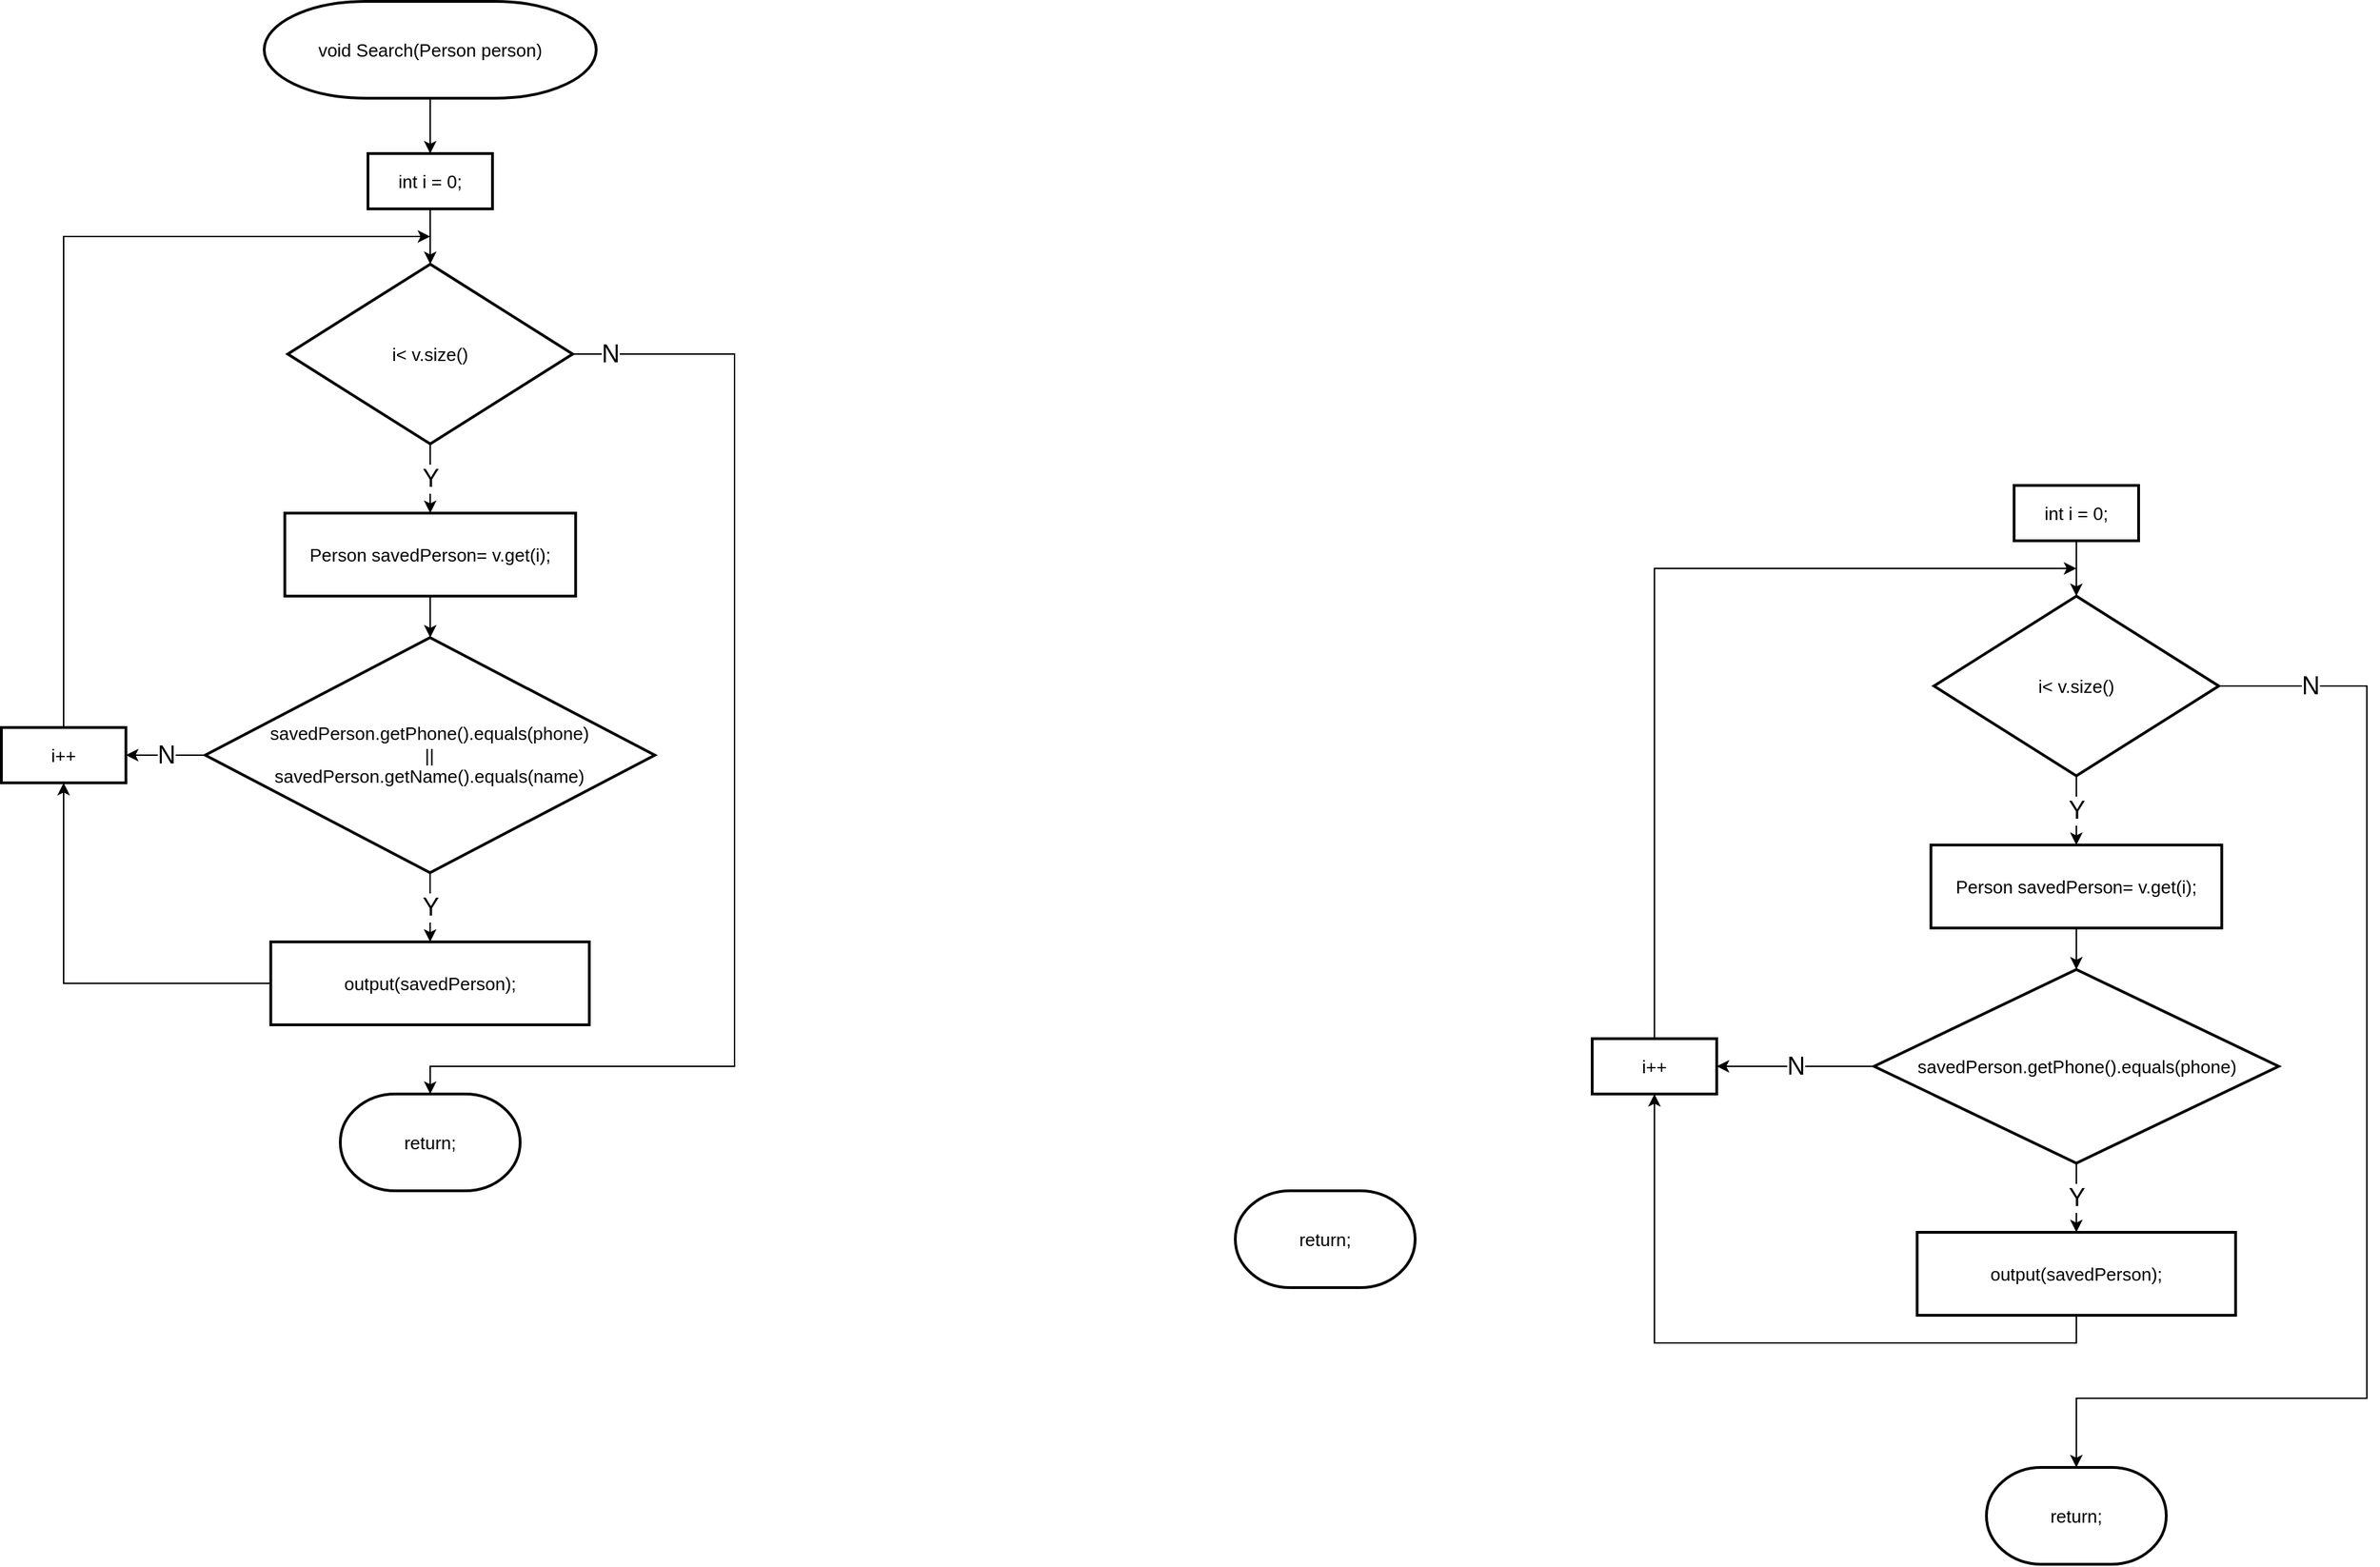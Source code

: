 <mxfile version="14.4.8" type="github">
  <diagram id="C5RBs43oDa-KdzZeNtuy" name="Page-1">
    <mxGraphModel dx="1673" dy="934" grid="1" gridSize="10" guides="1" tooltips="1" connect="1" arrows="1" fold="1" page="1" pageScale="1" pageWidth="1654" pageHeight="2336" math="0" shadow="0">
      <root>
        <mxCell id="WIyWlLk6GJQsqaUBKTNV-0" />
        <mxCell id="WIyWlLk6GJQsqaUBKTNV-1" parent="WIyWlLk6GJQsqaUBKTNV-0" />
        <mxCell id="5mgAognZ_FNwbxcrLrHd-68" style="edgeStyle=orthogonalEdgeStyle;rounded=0;orthogonalLoop=1;jettySize=auto;html=1;entryX=0.5;entryY=1;entryDx=0;entryDy=0;fontSize=18;" edge="1" parent="WIyWlLk6GJQsqaUBKTNV-1" source="_8A0RdiCuzYZlv76x9rI-3" target="vujPfZUQDCQlnBkyloqH-31">
          <mxGeometry relative="1" as="geometry" />
        </mxCell>
        <mxCell id="_8A0RdiCuzYZlv76x9rI-3" value="output(savedPerson);" style="rounded=1;whiteSpace=wrap;html=1;absoluteArcSize=1;arcSize=0;strokeWidth=2;fontSize=13;" parent="WIyWlLk6GJQsqaUBKTNV-1" vertex="1">
          <mxGeometry x="284.75" y="1050" width="230.25" height="60" as="geometry" />
        </mxCell>
        <mxCell id="vujPfZUQDCQlnBkyloqH-1" value="return;" style="strokeWidth=2;html=1;shape=mxgraph.flowchart.terminator;whiteSpace=wrap;fontSize=13;" parent="WIyWlLk6GJQsqaUBKTNV-1" vertex="1">
          <mxGeometry x="335.01" y="1160" width="130" height="70" as="geometry" />
        </mxCell>
        <mxCell id="FMnMa_1F6o-aGxMzG5Tt-18" value="Y" style="edgeStyle=orthogonalEdgeStyle;rounded=0;orthogonalLoop=1;jettySize=auto;html=1;exitX=0.5;exitY=1;exitDx=0;exitDy=0;exitPerimeter=0;entryX=0.5;entryY=0;entryDx=0;entryDy=0;fontSize=18;" parent="WIyWlLk6GJQsqaUBKTNV-1" source="vujPfZUQDCQlnBkyloqH-9" target="FMnMa_1F6o-aGxMzG5Tt-14" edge="1">
          <mxGeometry relative="1" as="geometry" />
        </mxCell>
        <mxCell id="5mgAognZ_FNwbxcrLrHd-67" value="N" style="edgeStyle=orthogonalEdgeStyle;rounded=0;orthogonalLoop=1;jettySize=auto;html=1;entryX=0.5;entryY=0;entryDx=0;entryDy=0;entryPerimeter=0;fontSize=18;" edge="1" parent="WIyWlLk6GJQsqaUBKTNV-1" source="vujPfZUQDCQlnBkyloqH-9" target="vujPfZUQDCQlnBkyloqH-1">
          <mxGeometry x="-0.938" relative="1" as="geometry">
            <Array as="points">
              <mxPoint x="620" y="625" />
              <mxPoint x="620" y="1140" />
              <mxPoint x="400" y="1140" />
            </Array>
            <mxPoint as="offset" />
          </mxGeometry>
        </mxCell>
        <mxCell id="vujPfZUQDCQlnBkyloqH-9" value="i&amp;lt; v.size()" style="strokeWidth=2;html=1;shape=mxgraph.flowchart.decision;whiteSpace=wrap;fontSize=13;" parent="WIyWlLk6GJQsqaUBKTNV-1" vertex="1">
          <mxGeometry x="297.01" y="560" width="206" height="130" as="geometry" />
        </mxCell>
        <mxCell id="vujPfZUQDCQlnBkyloqH-20" style="edgeStyle=orthogonalEdgeStyle;rounded=0;orthogonalLoop=1;jettySize=auto;html=1;exitX=0.5;exitY=1;exitDx=0;exitDy=0;entryX=0.5;entryY=0;entryDx=0;entryDy=0;entryPerimeter=0;fontSize=13;" parent="WIyWlLk6GJQsqaUBKTNV-1" source="vujPfZUQDCQlnBkyloqH-14" target="vujPfZUQDCQlnBkyloqH-9" edge="1">
          <mxGeometry relative="1" as="geometry">
            <mxPoint x="400.01" y="510" as="sourcePoint" />
          </mxGeometry>
        </mxCell>
        <mxCell id="vujPfZUQDCQlnBkyloqH-14" value="int i = 0;" style="rounded=1;whiteSpace=wrap;html=1;absoluteArcSize=1;arcSize=0;strokeWidth=2;fontSize=13;" parent="WIyWlLk6GJQsqaUBKTNV-1" vertex="1">
          <mxGeometry x="355.01" y="480" width="90" height="40" as="geometry" />
        </mxCell>
        <mxCell id="vujPfZUQDCQlnBkyloqH-33" style="edgeStyle=orthogonalEdgeStyle;rounded=0;orthogonalLoop=1;jettySize=auto;html=1;fontSize=13;" parent="WIyWlLk6GJQsqaUBKTNV-1" source="vujPfZUQDCQlnBkyloqH-31" edge="1">
          <mxGeometry relative="1" as="geometry">
            <Array as="points">
              <mxPoint x="135" y="540" />
            </Array>
            <mxPoint x="400" y="540" as="targetPoint" />
          </mxGeometry>
        </mxCell>
        <mxCell id="vujPfZUQDCQlnBkyloqH-31" value="i++" style="rounded=1;whiteSpace=wrap;html=1;absoluteArcSize=1;arcSize=0;strokeWidth=2;fontSize=13;" parent="WIyWlLk6GJQsqaUBKTNV-1" vertex="1">
          <mxGeometry x="90" y="895" width="90" height="40" as="geometry" />
        </mxCell>
        <mxCell id="FMnMa_1F6o-aGxMzG5Tt-19" style="edgeStyle=orthogonalEdgeStyle;rounded=0;orthogonalLoop=1;jettySize=auto;html=1;exitX=0.5;exitY=1;exitDx=0;exitDy=0;entryX=0.5;entryY=0;entryDx=0;entryDy=0;entryPerimeter=0;fontSize=13;" parent="WIyWlLk6GJQsqaUBKTNV-1" source="FMnMa_1F6o-aGxMzG5Tt-14" edge="1">
          <mxGeometry relative="1" as="geometry">
            <mxPoint x="400.02" y="830" as="targetPoint" />
          </mxGeometry>
        </mxCell>
        <mxCell id="FMnMa_1F6o-aGxMzG5Tt-14" value="Person savedPerson= v.get(i);" style="rounded=1;whiteSpace=wrap;html=1;absoluteArcSize=1;arcSize=0;strokeWidth=2;fontSize=13;" parent="WIyWlLk6GJQsqaUBKTNV-1" vertex="1">
          <mxGeometry x="294.88" y="740" width="210.25" height="60" as="geometry" />
        </mxCell>
        <mxCell id="5mgAognZ_FNwbxcrLrHd-69" value="" style="edgeStyle=orthogonalEdgeStyle;rounded=0;orthogonalLoop=1;jettySize=auto;html=1;fontSize=18;" edge="1" parent="WIyWlLk6GJQsqaUBKTNV-1" source="FMnMa_1F6o-aGxMzG5Tt-15" target="vujPfZUQDCQlnBkyloqH-14">
          <mxGeometry relative="1" as="geometry" />
        </mxCell>
        <mxCell id="FMnMa_1F6o-aGxMzG5Tt-15" value="&lt;span style=&quot;text-align: left ; font-size: 13px&quot;&gt;void Search(Person person)&lt;/span&gt;" style="strokeWidth=2;html=1;shape=mxgraph.flowchart.terminator;whiteSpace=wrap;fontSize=13;" parent="WIyWlLk6GJQsqaUBKTNV-1" vertex="1">
          <mxGeometry x="280" y="370" width="240" height="70" as="geometry" />
        </mxCell>
        <mxCell id="5mgAognZ_FNwbxcrLrHd-8" value="return;" style="strokeWidth=2;html=1;shape=mxgraph.flowchart.terminator;whiteSpace=wrap;fontSize=13;" vertex="1" parent="WIyWlLk6GJQsqaUBKTNV-1">
          <mxGeometry x="982" y="1230" width="130" height="70" as="geometry" />
        </mxCell>
        <mxCell id="5mgAognZ_FNwbxcrLrHd-65" value="Y" style="edgeStyle=orthogonalEdgeStyle;rounded=0;orthogonalLoop=1;jettySize=auto;html=1;fontSize=18;" edge="1" parent="WIyWlLk6GJQsqaUBKTNV-1" source="5mgAognZ_FNwbxcrLrHd-22" target="_8A0RdiCuzYZlv76x9rI-3">
          <mxGeometry relative="1" as="geometry" />
        </mxCell>
        <mxCell id="5mgAognZ_FNwbxcrLrHd-66" value="N" style="edgeStyle=orthogonalEdgeStyle;rounded=0;orthogonalLoop=1;jettySize=auto;html=1;fontSize=18;" edge="1" parent="WIyWlLk6GJQsqaUBKTNV-1" source="5mgAognZ_FNwbxcrLrHd-22" target="vujPfZUQDCQlnBkyloqH-31">
          <mxGeometry relative="1" as="geometry" />
        </mxCell>
        <mxCell id="5mgAognZ_FNwbxcrLrHd-22" value="savedPerson.getPhone().equals(&lt;span style=&quot;text-align: left&quot;&gt;phone&lt;/span&gt;)&lt;br&gt;||&lt;br&gt;savedPerson.getName().equals(name)" style="strokeWidth=2;html=1;shape=mxgraph.flowchart.decision;whiteSpace=wrap;fontSize=13;" vertex="1" parent="WIyWlLk6GJQsqaUBKTNV-1">
          <mxGeometry x="237.38" y="830" width="324.99" height="170" as="geometry" />
        </mxCell>
        <mxCell id="5mgAognZ_FNwbxcrLrHd-23" style="edgeStyle=orthogonalEdgeStyle;rounded=0;orthogonalLoop=1;jettySize=auto;html=1;exitX=0.5;exitY=1;exitDx=0;exitDy=0;entryX=0.5;entryY=1;entryDx=0;entryDy=0;fontSize=13;" edge="1" parent="WIyWlLk6GJQsqaUBKTNV-1" source="5mgAognZ_FNwbxcrLrHd-24" target="5mgAognZ_FNwbxcrLrHd-35">
          <mxGeometry relative="1" as="geometry" />
        </mxCell>
        <mxCell id="5mgAognZ_FNwbxcrLrHd-24" value="output(savedPerson);" style="rounded=1;whiteSpace=wrap;html=1;absoluteArcSize=1;arcSize=0;strokeWidth=2;fontSize=13;" vertex="1" parent="WIyWlLk6GJQsqaUBKTNV-1">
          <mxGeometry x="1474.88" y="1260" width="230.25" height="60" as="geometry" />
        </mxCell>
        <mxCell id="5mgAognZ_FNwbxcrLrHd-25" value="Y" style="edgeStyle=orthogonalEdgeStyle;rounded=0;orthogonalLoop=1;jettySize=auto;html=1;exitX=0.5;exitY=1;exitDx=0;exitDy=0;exitPerimeter=0;entryX=0.5;entryY=0;entryDx=0;entryDy=0;fontSize=18;" edge="1" parent="WIyWlLk6GJQsqaUBKTNV-1" source="5mgAognZ_FNwbxcrLrHd-27" target="5mgAognZ_FNwbxcrLrHd-24">
          <mxGeometry relative="1" as="geometry" />
        </mxCell>
        <mxCell id="5mgAognZ_FNwbxcrLrHd-26" value="N" style="edgeStyle=orthogonalEdgeStyle;rounded=0;orthogonalLoop=1;jettySize=auto;html=1;entryX=1;entryY=0.5;entryDx=0;entryDy=0;fontSize=18;" edge="1" parent="WIyWlLk6GJQsqaUBKTNV-1" source="5mgAognZ_FNwbxcrLrHd-27" target="5mgAognZ_FNwbxcrLrHd-35">
          <mxGeometry relative="1" as="geometry" />
        </mxCell>
        <mxCell id="5mgAognZ_FNwbxcrLrHd-27" value="savedPerson.getPhone().equals(&lt;span style=&quot;text-align: left&quot;&gt;phone&lt;/span&gt;)" style="strokeWidth=2;html=1;shape=mxgraph.flowchart.decision;whiteSpace=wrap;fontSize=13;" vertex="1" parent="WIyWlLk6GJQsqaUBKTNV-1">
          <mxGeometry x="1443.76" y="1070" width="292.5" height="140" as="geometry" />
        </mxCell>
        <mxCell id="5mgAognZ_FNwbxcrLrHd-28" value="return;" style="strokeWidth=2;html=1;shape=mxgraph.flowchart.terminator;whiteSpace=wrap;fontSize=13;" vertex="1" parent="WIyWlLk6GJQsqaUBKTNV-1">
          <mxGeometry x="1525" y="1430" width="130" height="70" as="geometry" />
        </mxCell>
        <mxCell id="5mgAognZ_FNwbxcrLrHd-29" value="Y" style="edgeStyle=orthogonalEdgeStyle;rounded=0;orthogonalLoop=1;jettySize=auto;html=1;exitX=0.5;exitY=1;exitDx=0;exitDy=0;exitPerimeter=0;entryX=0.5;entryY=0;entryDx=0;entryDy=0;fontSize=18;" edge="1" parent="WIyWlLk6GJQsqaUBKTNV-1" source="5mgAognZ_FNwbxcrLrHd-31" target="5mgAognZ_FNwbxcrLrHd-37">
          <mxGeometry relative="1" as="geometry" />
        </mxCell>
        <mxCell id="5mgAognZ_FNwbxcrLrHd-30" value="N" style="edgeStyle=orthogonalEdgeStyle;rounded=0;orthogonalLoop=1;jettySize=auto;html=1;entryX=0.5;entryY=0;entryDx=0;entryDy=0;entryPerimeter=0;fontSize=18;exitX=1;exitY=0.5;exitDx=0;exitDy=0;exitPerimeter=0;" edge="1" parent="WIyWlLk6GJQsqaUBKTNV-1" source="5mgAognZ_FNwbxcrLrHd-31" target="5mgAognZ_FNwbxcrLrHd-28">
          <mxGeometry x="-0.85" relative="1" as="geometry">
            <Array as="points">
              <mxPoint x="1800" y="865" />
              <mxPoint x="1800" y="1380" />
              <mxPoint x="1590" y="1380" />
            </Array>
            <mxPoint as="offset" />
          </mxGeometry>
        </mxCell>
        <mxCell id="5mgAognZ_FNwbxcrLrHd-31" value="i&amp;lt; v.size()" style="strokeWidth=2;html=1;shape=mxgraph.flowchart.decision;whiteSpace=wrap;fontSize=13;" vertex="1" parent="WIyWlLk6GJQsqaUBKTNV-1">
          <mxGeometry x="1487" y="800" width="206" height="130" as="geometry" />
        </mxCell>
        <mxCell id="5mgAognZ_FNwbxcrLrHd-32" style="edgeStyle=orthogonalEdgeStyle;rounded=0;orthogonalLoop=1;jettySize=auto;html=1;exitX=0.5;exitY=1;exitDx=0;exitDy=0;entryX=0.5;entryY=0;entryDx=0;entryDy=0;entryPerimeter=0;fontSize=13;" edge="1" parent="WIyWlLk6GJQsqaUBKTNV-1" source="5mgAognZ_FNwbxcrLrHd-33" target="5mgAognZ_FNwbxcrLrHd-31">
          <mxGeometry relative="1" as="geometry">
            <mxPoint x="1590" y="750" as="sourcePoint" />
          </mxGeometry>
        </mxCell>
        <mxCell id="5mgAognZ_FNwbxcrLrHd-33" value="int i = 0;" style="rounded=1;whiteSpace=wrap;html=1;absoluteArcSize=1;arcSize=0;strokeWidth=2;fontSize=13;" vertex="1" parent="WIyWlLk6GJQsqaUBKTNV-1">
          <mxGeometry x="1545.01" y="720" width="90" height="40" as="geometry" />
        </mxCell>
        <mxCell id="5mgAognZ_FNwbxcrLrHd-34" style="edgeStyle=orthogonalEdgeStyle;rounded=0;orthogonalLoop=1;jettySize=auto;html=1;fontSize=13;" edge="1" parent="WIyWlLk6GJQsqaUBKTNV-1" source="5mgAognZ_FNwbxcrLrHd-35">
          <mxGeometry relative="1" as="geometry">
            <Array as="points">
              <mxPoint x="1285" y="780" />
            </Array>
            <mxPoint x="1590.0" y="780.0" as="targetPoint" />
          </mxGeometry>
        </mxCell>
        <mxCell id="5mgAognZ_FNwbxcrLrHd-35" value="i++" style="rounded=1;whiteSpace=wrap;html=1;absoluteArcSize=1;arcSize=0;strokeWidth=2;fontSize=13;" vertex="1" parent="WIyWlLk6GJQsqaUBKTNV-1">
          <mxGeometry x="1240" y="1120" width="90" height="40" as="geometry" />
        </mxCell>
        <mxCell id="5mgAognZ_FNwbxcrLrHd-36" style="edgeStyle=orthogonalEdgeStyle;rounded=0;orthogonalLoop=1;jettySize=auto;html=1;exitX=0.5;exitY=1;exitDx=0;exitDy=0;entryX=0.5;entryY=0;entryDx=0;entryDy=0;entryPerimeter=0;fontSize=13;" edge="1" parent="WIyWlLk6GJQsqaUBKTNV-1" source="5mgAognZ_FNwbxcrLrHd-37" target="5mgAognZ_FNwbxcrLrHd-27">
          <mxGeometry relative="1" as="geometry" />
        </mxCell>
        <mxCell id="5mgAognZ_FNwbxcrLrHd-37" value="Person savedPerson= v.get(i);" style="rounded=1;whiteSpace=wrap;html=1;absoluteArcSize=1;arcSize=0;strokeWidth=2;fontSize=13;" vertex="1" parent="WIyWlLk6GJQsqaUBKTNV-1">
          <mxGeometry x="1484.87" y="980" width="210.25" height="60" as="geometry" />
        </mxCell>
      </root>
    </mxGraphModel>
  </diagram>
</mxfile>
